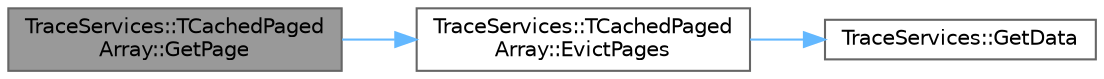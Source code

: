 digraph "TraceServices::TCachedPagedArray::GetPage"
{
 // INTERACTIVE_SVG=YES
 // LATEX_PDF_SIZE
  bgcolor="transparent";
  edge [fontname=Helvetica,fontsize=10,labelfontname=Helvetica,labelfontsize=10];
  node [fontname=Helvetica,fontsize=10,shape=box,height=0.2,width=0.4];
  rankdir="LR";
  Node1 [id="Node000001",label="TraceServices::TCachedPaged\lArray::GetPage",height=0.2,width=0.4,color="gray40", fillcolor="grey60", style="filled", fontcolor="black",tooltip=" "];
  Node1 -> Node2 [id="edge1_Node000001_Node000002",color="steelblue1",style="solid",tooltip=" "];
  Node2 [id="Node000002",label="TraceServices::TCachedPaged\lArray::EvictPages",height=0.2,width=0.4,color="grey40", fillcolor="white", style="filled",URL="$d6/d09/classTraceServices_1_1TCachedPagedArray.html#a9bb9af6ce407ce50acbeb0b9c56e4ced",tooltip=" "];
  Node2 -> Node3 [id="edge2_Node000002_Node000003",color="steelblue1",style="solid",tooltip=" "];
  Node3 [id="Node000003",label="TraceServices::GetData",height=0.2,width=0.4,color="grey40", fillcolor="white", style="filled",URL="$df/d34/namespaceTraceServices.html#a61fb6ca751b93edb50fc17db8c683824",tooltip=" "];
}
